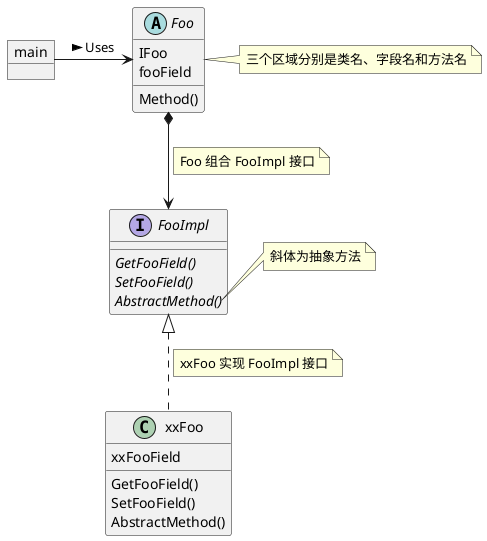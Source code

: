 @startuml
'https://plantuml.com/class-diagram

object main
abstract class Foo {
    IFoo
    fooField
    Method()
}
note right: 三个区域分别是类名、字段名和方法名
interface FooImpl {
    {abstract}GetFooField()
	{abstract}SetFooField()
	{abstract}AbstractMethod()
}
note right of FooImpl::AbstractMethod
    斜体为抽象方法
end note
class xxFoo {
    xxFooField
    GetFooField()
	SetFooField()
	AbstractMethod()
}

main -> Foo: Uses >
Foo *--> FooImpl
note on link: Foo 组合 FooImpl 接口
FooImpl <|.. xxFoo
note on link: xxFoo 实现 FooImpl 接口

@enduml